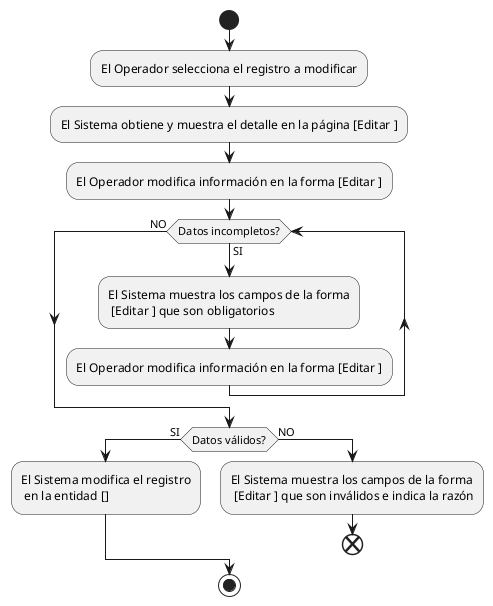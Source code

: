 @startumlstart
start
:El Operador selecciona el registro a modificar;
:El Sistema obtiene y muestra el detalle en la página [Editar ];
:El Operador modifica información en la forma [Editar ];
while (Datos incompletos?) is (SI)  
	:El Sistema muestra los campos de la forma\n [Editar ] que son obligatorios;  
	:El Operador modifica información en la forma [Editar ];
endwhile (NO)  

	if (Datos válidos?) then (SI)    
		:El Sistema modifica el registro\n en la entidad [];  
	else (NO)    
		:El Sistema muestra los campos de la forma\n [Editar ] que son inválidos e indica la razón;    
		end  
	endif
stop
@enduml

